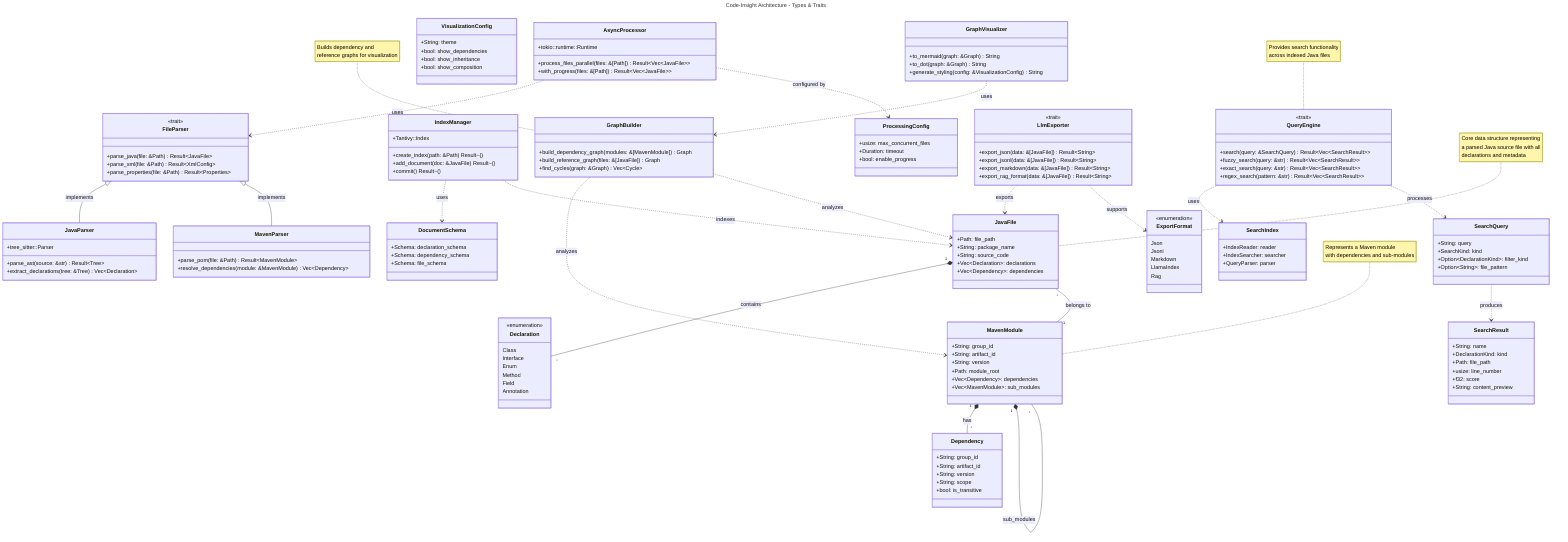 ---
title: Code-Insight Architecture - Types & Traits
---

classDiagram
    direction TB
    
    %% Core Types
    class JavaFile {
        +Path: file_path
        +String: package_name
        +String: source_code
        +Vec~Declaration~: declarations
        +Vec~Dependency~: dependencies
    }
    
    class Declaration {
        <<enumeration>>
        Class
        Interface
        Enum
        Method
        Field
        Annotation
    }
    
    class MavenModule {
        +String: group_id
        +String: artifact_id
        +String: version
        +Path: module_root
        +Vec~Dependency~: dependencies
        +Vec~MavenModule~: sub_modules
    }
    
    class Dependency {
        +String: group_id
        +String: artifact_id
        +String: version
        +String: scope
        +bool: is_transitive
    }
    
    class SearchQuery {
        +String: query
        +SearchKind: kind
        +Option~DeclarationKind~: filter_kind
        +Option~String~: file_pattern
    }
    
    class SearchResult {
        +String: name
        +DeclarationKind: kind
        +Path: file_path
        +usize: line_number
        +f32: score
        +String: content_preview
    }
    
    %% Parser Traits and Types
    class FileParser {
        <<trait>>
        +parse_java(file: &Path) Result~JavaFile~
        +parse_xml(file: &Path) Result~XmlConfig~
        +parse_properties(file: &Path) Result~Properties~
    }
    
    class JavaParser {
        +tree_sitter::Parser
        +parse_ast(source: &str) Result~Tree~
        +extract_declarations(tree: &Tree) Vec~Declaration~
    }
    
    class MavenParser {
        +parse_pom(file: &Path) Result~MavenModule~
        +resolve_dependencies(module: &MavenModule) Vec~Dependency~
    }
    
    %% Indexer Traits and Types
    class IndexManager {
        +Tantivy::Index
        +create_index(path: &Path) Result~()
        +add_document(doc: &JavaFile) Result~()
        +commit() Result~()
    }
    
    class DocumentSchema {
        +Schema: declaration_schema
        +Schema: dependency_schema
        +Schema: file_schema
    }
    
    %% Query Engine Traits
    class QueryEngine {
        <<trait>>
        +search(query: &SearchQuery) Result~Vec~SearchResult~~
        +fuzzy_search(query: &str) Result~Vec~SearchResult~~
        +exact_search(query: &str) Result~Vec~SearchResult~~
        +regex_search(pattern: &str) Result~Vec~SearchResult~~
    }
    
    class SearchIndex {
        +IndexReader: reader
        +IndexSearcher: searcher
        +QueryParser: parser
    }
    
    %% Graph Visualization
    class GraphBuilder {
        +build_dependency_graph(modules: &[MavenModule]) Graph
        +build_reference_graph(files: &[JavaFile]) Graph
        +find_cycles(graph: &Graph) Vec~Cycle~
    }
    
    class GraphVisualizer {
        +to_mermaid(graph: &Graph) String
        +to_dot(graph: &Graph) String
        +generate_styling(config: &VisualizationConfig) String
    }
    
    class VisualizationConfig {
        +String: theme
        +bool: show_dependencies
        +bool: show_inheritance
        +bool: show_composition
    }
    
    %% LLM Export Traits
    class LlmExporter {
        <<trait>>
        +export_json(data: &[JavaFile]) Result~String~
        +export_jsonl(data: &[JavaFile]) Result~String~
        +export_markdown(data: &[JavaFile]) Result~String~
        +export_rag_format(data: &[JavaFile]) Result~String~
    }
    
    class ExportFormat {
        <<enumeration>>
        Json
        Jsonl
        Markdown
        LlamaIndex
        Rag
    }
    
    %% Async Processing
    class AsyncProcessor {
        +tokio::runtime::Runtime
        +process_files_parallel(files: &[Path]) Result~Vec~JavaFile~~
        +with_progress(files: &[Path]) Result~Vec~JavaFile~~
    }
    
    class ProcessingConfig {
        +usize: max_concurrent_files
        +Duration: timeout
        +bool: enable_progress
    }
    
    %% Relationships
    JavaFile "1" *-- "*" Declaration : contains
    JavaFile "*" -- "1" MavenModule : belongs to
    MavenModule "1" *-- "*" Dependency : has
    MavenModule "1" *-- "*" MavenModule : sub_modules
    
    SearchQuery ..> SearchResult : produces
    QueryEngine ..> SearchIndex : uses
    QueryEngine ..> SearchQuery : processes
    
    FileParser <|-- JavaParser : implements
    FileParser <|-- MavenParser : implements
    
    IndexManager ..> DocumentSchema : uses
    IndexManager ..> JavaFile : indexes
    
    GraphBuilder ..> MavenModule : analyzes
    GraphBuilder ..> JavaFile : analyzes
    GraphVisualizer ..> GraphBuilder : uses
    
    LlmExporter ..> JavaFile : exports
    LlmExporter ..> ExportFormat : supports
    
    AsyncProcessor ..> FileParser : uses
    AsyncProcessor ..> ProcessingConfig : configured by
    
    %% Notes
    note for JavaFile "Core data structure representing
    a parsed Java source file with all
    declarations and metadata"
    
    note for MavenModule "Represents a Maven module
    with dependencies and sub-modules"
    
    note for QueryEngine "Provides search functionality
    across indexed Java files"
    
    note for GraphBuilder "Builds dependency and
    reference graphs for visualization"